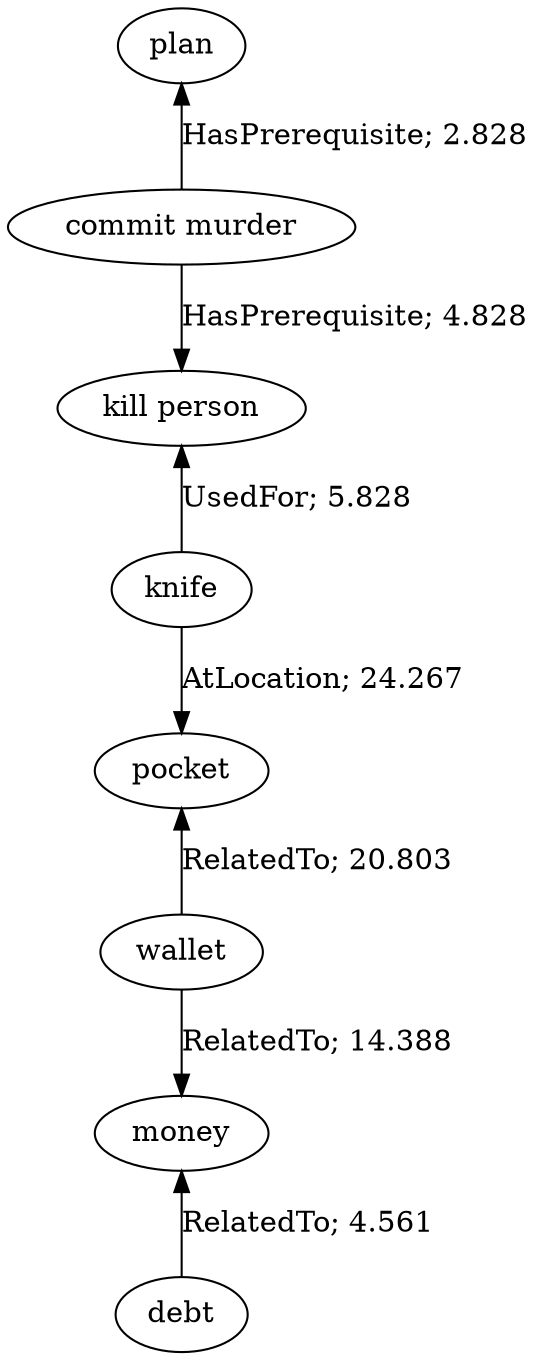 // The path the concepts from "plan" to "debt".Path Length: 7; Weight Sum: 77.50521186017238; Average Weight: 11.072173122881768
digraph "8_b---plan-debt---PLen7_WSum77.505_WAvg11.072" {
	0 [label=plan]
	1 [label="commit murder"]
	2 [label="kill person"]
	3 [label=knife]
	4 [label=pocket]
	5 [label=wallet]
	6 [label=money]
	7 [label=debt]
	0 -> 1 [label="HasPrerequisite; 2.828" dir=back weight=2.828]
	1 -> 2 [label="HasPrerequisite; 4.828" dir=forward weight=4.828]
	2 -> 3 [label="UsedFor; 5.828" dir=back weight=5.828]
	3 -> 4 [label="AtLocation; 24.267" dir=forward weight=24.267]
	4 -> 5 [label="RelatedTo; 20.803" dir=back weight=20.803]
	5 -> 6 [label="RelatedTo; 14.388" dir=forward weight=14.388]
	6 -> 7 [label="RelatedTo; 4.561" dir=back weight=4.561]
}
